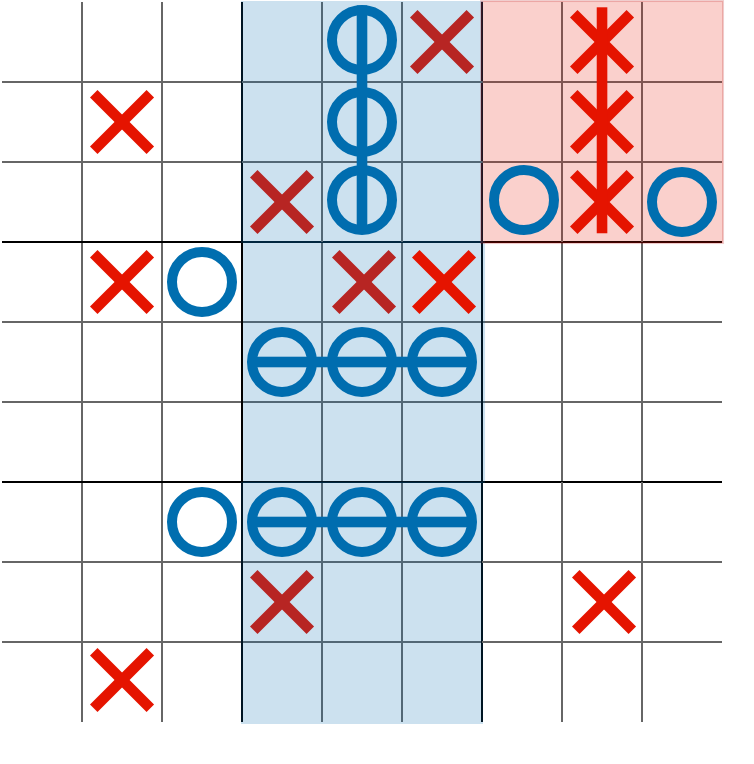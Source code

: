 <mxfile version="23.0.2" type="device">
  <diagram name="Page-1" id="kE4917kJRAEEcRRFD9IJ">
    <mxGraphModel dx="1364" dy="843" grid="0" gridSize="10" guides="1" tooltips="1" connect="1" arrows="1" fold="1" page="1" pageScale="1" pageWidth="850" pageHeight="1100" math="0" shadow="0">
      <root>
        <mxCell id="0" />
        <mxCell id="1" parent="0" />
        <mxCell id="mJ3aGSdpEDSC-GG8QHfr-12" value="" style="group" parent="1" vertex="1" connectable="0">
          <mxGeometry x="200" y="320" width="120" height="120" as="geometry" />
        </mxCell>
        <mxCell id="mJ3aGSdpEDSC-GG8QHfr-8" value="" style="endArrow=none;html=1;rounded=0;fillColor=#f5f5f5;gradientColor=#b3b3b3;strokeColor=#666666;" parent="mJ3aGSdpEDSC-GG8QHfr-12" edge="1">
          <mxGeometry width="50" height="50" relative="1" as="geometry">
            <mxPoint x="40" y="120" as="sourcePoint" />
            <mxPoint x="40" as="targetPoint" />
          </mxGeometry>
        </mxCell>
        <mxCell id="mJ3aGSdpEDSC-GG8QHfr-9" value="" style="endArrow=none;html=1;rounded=0;fillColor=#f5f5f5;gradientColor=#b3b3b3;strokeColor=#666666;" parent="mJ3aGSdpEDSC-GG8QHfr-12" edge="1">
          <mxGeometry width="50" height="50" relative="1" as="geometry">
            <mxPoint x="80" y="120" as="sourcePoint" />
            <mxPoint x="80" as="targetPoint" />
          </mxGeometry>
        </mxCell>
        <mxCell id="mJ3aGSdpEDSC-GG8QHfr-10" value="" style="endArrow=none;html=1;rounded=0;fillColor=#f5f5f5;gradientColor=#b3b3b3;strokeColor=#666666;" parent="mJ3aGSdpEDSC-GG8QHfr-12" edge="1">
          <mxGeometry width="50" height="50" relative="1" as="geometry">
            <mxPoint x="120" y="40" as="sourcePoint" />
            <mxPoint y="40" as="targetPoint" />
          </mxGeometry>
        </mxCell>
        <mxCell id="mJ3aGSdpEDSC-GG8QHfr-11" value="" style="endArrow=none;html=1;rounded=0;fillColor=#f5f5f5;gradientColor=#b3b3b3;strokeColor=#666666;" parent="mJ3aGSdpEDSC-GG8QHfr-12" edge="1">
          <mxGeometry width="50" height="50" relative="1" as="geometry">
            <mxPoint x="120" y="80" as="sourcePoint" />
            <mxPoint y="80" as="targetPoint" />
          </mxGeometry>
        </mxCell>
        <mxCell id="mJ3aGSdpEDSC-GG8QHfr-13" value="" style="group" parent="1" vertex="1" connectable="0">
          <mxGeometry x="80" y="320" width="120" height="120" as="geometry" />
        </mxCell>
        <mxCell id="mJ3aGSdpEDSC-GG8QHfr-14" value="" style="endArrow=none;html=1;rounded=0;fillColor=#f5f5f5;gradientColor=#b3b3b3;strokeColor=#666666;" parent="mJ3aGSdpEDSC-GG8QHfr-13" edge="1">
          <mxGeometry width="50" height="50" relative="1" as="geometry">
            <mxPoint x="40" y="120" as="sourcePoint" />
            <mxPoint x="40" as="targetPoint" />
          </mxGeometry>
        </mxCell>
        <mxCell id="mJ3aGSdpEDSC-GG8QHfr-15" value="" style="endArrow=none;html=1;rounded=0;fillColor=#f5f5f5;gradientColor=#b3b3b3;strokeColor=#666666;" parent="mJ3aGSdpEDSC-GG8QHfr-13" edge="1">
          <mxGeometry width="50" height="50" relative="1" as="geometry">
            <mxPoint x="80" y="120" as="sourcePoint" />
            <mxPoint x="80" as="targetPoint" />
          </mxGeometry>
        </mxCell>
        <mxCell id="mJ3aGSdpEDSC-GG8QHfr-16" value="" style="endArrow=none;html=1;rounded=0;fillColor=#f5f5f5;gradientColor=#b3b3b3;strokeColor=#666666;" parent="mJ3aGSdpEDSC-GG8QHfr-13" edge="1">
          <mxGeometry width="50" height="50" relative="1" as="geometry">
            <mxPoint x="120" y="40" as="sourcePoint" />
            <mxPoint y="40" as="targetPoint" />
          </mxGeometry>
        </mxCell>
        <mxCell id="mJ3aGSdpEDSC-GG8QHfr-17" value="" style="endArrow=none;html=1;rounded=0;fillColor=#f5f5f5;gradientColor=#b3b3b3;strokeColor=#666666;" parent="mJ3aGSdpEDSC-GG8QHfr-13" edge="1">
          <mxGeometry width="50" height="50" relative="1" as="geometry">
            <mxPoint x="120" y="80" as="sourcePoint" />
            <mxPoint y="80" as="targetPoint" />
          </mxGeometry>
        </mxCell>
        <mxCell id="mJ3aGSdpEDSC-GG8QHfr-18" value="" style="group" parent="1" vertex="1" connectable="0">
          <mxGeometry x="80" y="80" width="120" height="120" as="geometry" />
        </mxCell>
        <mxCell id="mJ3aGSdpEDSC-GG8QHfr-19" value="" style="endArrow=none;html=1;rounded=0;fillColor=#f5f5f5;gradientColor=#b3b3b3;strokeColor=#666666;" parent="mJ3aGSdpEDSC-GG8QHfr-18" edge="1">
          <mxGeometry width="50" height="50" relative="1" as="geometry">
            <mxPoint x="40" y="120" as="sourcePoint" />
            <mxPoint x="40" as="targetPoint" />
          </mxGeometry>
        </mxCell>
        <mxCell id="mJ3aGSdpEDSC-GG8QHfr-20" value="" style="endArrow=none;html=1;rounded=0;fillColor=#f5f5f5;gradientColor=#b3b3b3;strokeColor=#666666;" parent="mJ3aGSdpEDSC-GG8QHfr-18" edge="1">
          <mxGeometry width="50" height="50" relative="1" as="geometry">
            <mxPoint x="80" y="120" as="sourcePoint" />
            <mxPoint x="80" as="targetPoint" />
          </mxGeometry>
        </mxCell>
        <mxCell id="mJ3aGSdpEDSC-GG8QHfr-21" value="" style="endArrow=none;html=1;rounded=0;fillColor=#f5f5f5;gradientColor=#b3b3b3;strokeColor=#666666;" parent="mJ3aGSdpEDSC-GG8QHfr-18" edge="1">
          <mxGeometry width="50" height="50" relative="1" as="geometry">
            <mxPoint x="120" y="40" as="sourcePoint" />
            <mxPoint y="40" as="targetPoint" />
          </mxGeometry>
        </mxCell>
        <mxCell id="mJ3aGSdpEDSC-GG8QHfr-22" value="" style="endArrow=none;html=1;rounded=0;fillColor=#f5f5f5;gradientColor=#b3b3b3;strokeColor=#666666;" parent="mJ3aGSdpEDSC-GG8QHfr-18" edge="1">
          <mxGeometry width="50" height="50" relative="1" as="geometry">
            <mxPoint x="120" y="80" as="sourcePoint" />
            <mxPoint y="80" as="targetPoint" />
          </mxGeometry>
        </mxCell>
        <mxCell id="mJ3aGSdpEDSC-GG8QHfr-23" value="" style="group" parent="1" vertex="1" connectable="0">
          <mxGeometry x="200" y="200" width="120" height="120" as="geometry" />
        </mxCell>
        <mxCell id="mJ3aGSdpEDSC-GG8QHfr-24" value="" style="endArrow=none;html=1;rounded=0;fillColor=#f5f5f5;gradientColor=#b3b3b3;strokeColor=#666666;" parent="mJ3aGSdpEDSC-GG8QHfr-23" edge="1">
          <mxGeometry width="50" height="50" relative="1" as="geometry">
            <mxPoint x="40" y="120" as="sourcePoint" />
            <mxPoint x="40" as="targetPoint" />
          </mxGeometry>
        </mxCell>
        <mxCell id="mJ3aGSdpEDSC-GG8QHfr-25" value="" style="endArrow=none;html=1;rounded=0;fillColor=#f5f5f5;gradientColor=#b3b3b3;strokeColor=#666666;" parent="mJ3aGSdpEDSC-GG8QHfr-23" edge="1">
          <mxGeometry width="50" height="50" relative="1" as="geometry">
            <mxPoint x="80" y="120" as="sourcePoint" />
            <mxPoint x="80" as="targetPoint" />
          </mxGeometry>
        </mxCell>
        <mxCell id="mJ3aGSdpEDSC-GG8QHfr-26" value="" style="endArrow=none;html=1;rounded=0;fillColor=#f5f5f5;gradientColor=#b3b3b3;strokeColor=#666666;" parent="mJ3aGSdpEDSC-GG8QHfr-23" edge="1">
          <mxGeometry width="50" height="50" relative="1" as="geometry">
            <mxPoint x="120" y="40" as="sourcePoint" />
            <mxPoint y="40" as="targetPoint" />
          </mxGeometry>
        </mxCell>
        <mxCell id="mJ3aGSdpEDSC-GG8QHfr-27" value="" style="endArrow=none;html=1;rounded=0;fillColor=#f5f5f5;gradientColor=#b3b3b3;strokeColor=#666666;" parent="mJ3aGSdpEDSC-GG8QHfr-23" edge="1">
          <mxGeometry width="50" height="50" relative="1" as="geometry">
            <mxPoint x="120" y="80" as="sourcePoint" />
            <mxPoint y="80" as="targetPoint" />
          </mxGeometry>
        </mxCell>
        <mxCell id="mJ3aGSdpEDSC-GG8QHfr-28" value="" style="group" parent="1" vertex="1" connectable="0">
          <mxGeometry x="80" y="200" width="120" height="120" as="geometry" />
        </mxCell>
        <mxCell id="mJ3aGSdpEDSC-GG8QHfr-29" value="" style="endArrow=none;html=1;rounded=0;fillColor=#f5f5f5;gradientColor=#b3b3b3;strokeColor=#666666;" parent="mJ3aGSdpEDSC-GG8QHfr-28" edge="1">
          <mxGeometry width="50" height="50" relative="1" as="geometry">
            <mxPoint x="40" y="120" as="sourcePoint" />
            <mxPoint x="40" as="targetPoint" />
          </mxGeometry>
        </mxCell>
        <mxCell id="mJ3aGSdpEDSC-GG8QHfr-30" value="" style="endArrow=none;html=1;rounded=0;fillColor=#f5f5f5;gradientColor=#b3b3b3;strokeColor=#666666;" parent="mJ3aGSdpEDSC-GG8QHfr-28" edge="1">
          <mxGeometry width="50" height="50" relative="1" as="geometry">
            <mxPoint x="80" y="120" as="sourcePoint" />
            <mxPoint x="80" as="targetPoint" />
          </mxGeometry>
        </mxCell>
        <mxCell id="mJ3aGSdpEDSC-GG8QHfr-31" value="" style="endArrow=none;html=1;rounded=0;fillColor=#f5f5f5;gradientColor=#b3b3b3;strokeColor=#666666;" parent="mJ3aGSdpEDSC-GG8QHfr-28" edge="1">
          <mxGeometry width="50" height="50" relative="1" as="geometry">
            <mxPoint x="120" y="40" as="sourcePoint" />
            <mxPoint y="40" as="targetPoint" />
          </mxGeometry>
        </mxCell>
        <mxCell id="mJ3aGSdpEDSC-GG8QHfr-32" value="" style="endArrow=none;html=1;rounded=0;fillColor=#f5f5f5;gradientColor=#b3b3b3;strokeColor=#666666;" parent="mJ3aGSdpEDSC-GG8QHfr-28" edge="1">
          <mxGeometry width="50" height="50" relative="1" as="geometry">
            <mxPoint x="120" y="80" as="sourcePoint" />
            <mxPoint y="80" as="targetPoint" />
          </mxGeometry>
        </mxCell>
        <mxCell id="mJ3aGSdpEDSC-GG8QHfr-33" value="" style="group" parent="1" vertex="1" connectable="0">
          <mxGeometry x="320" y="200" width="120" height="259.02" as="geometry" />
        </mxCell>
        <mxCell id="mJ3aGSdpEDSC-GG8QHfr-34" value="" style="endArrow=none;html=1;rounded=0;fillColor=#f5f5f5;gradientColor=#b3b3b3;strokeColor=#666666;" parent="mJ3aGSdpEDSC-GG8QHfr-33" edge="1">
          <mxGeometry width="50" height="50" relative="1" as="geometry">
            <mxPoint x="40" y="120" as="sourcePoint" />
            <mxPoint x="40" as="targetPoint" />
          </mxGeometry>
        </mxCell>
        <mxCell id="mJ3aGSdpEDSC-GG8QHfr-35" value="" style="endArrow=none;html=1;rounded=0;fillColor=#f5f5f5;gradientColor=#b3b3b3;strokeColor=#666666;" parent="mJ3aGSdpEDSC-GG8QHfr-33" edge="1">
          <mxGeometry width="50" height="50" relative="1" as="geometry">
            <mxPoint x="80" y="120" as="sourcePoint" />
            <mxPoint x="80" as="targetPoint" />
          </mxGeometry>
        </mxCell>
        <mxCell id="mJ3aGSdpEDSC-GG8QHfr-36" value="" style="endArrow=none;html=1;rounded=0;fillColor=#f5f5f5;gradientColor=#b3b3b3;strokeColor=#666666;" parent="mJ3aGSdpEDSC-GG8QHfr-33" edge="1">
          <mxGeometry width="50" height="50" relative="1" as="geometry">
            <mxPoint x="120" y="40" as="sourcePoint" />
            <mxPoint y="40" as="targetPoint" />
          </mxGeometry>
        </mxCell>
        <mxCell id="mJ3aGSdpEDSC-GG8QHfr-37" value="" style="endArrow=none;html=1;rounded=0;fillColor=#f5f5f5;gradientColor=#b3b3b3;strokeColor=#666666;" parent="mJ3aGSdpEDSC-GG8QHfr-33" edge="1">
          <mxGeometry width="50" height="50" relative="1" as="geometry">
            <mxPoint x="120" y="80" as="sourcePoint" />
            <mxPoint y="80" as="targetPoint" />
          </mxGeometry>
        </mxCell>
        <mxCell id="mJ3aGSdpEDSC-GG8QHfr-58" value="" style="group" parent="mJ3aGSdpEDSC-GG8QHfr-33" vertex="1" connectable="0">
          <mxGeometry x="-240" y="-120" width="360" height="379.02" as="geometry" />
        </mxCell>
        <mxCell id="mJ3aGSdpEDSC-GG8QHfr-54" value="" style="endArrow=none;html=1;rounded=0;" parent="mJ3aGSdpEDSC-GG8QHfr-58" edge="1">
          <mxGeometry width="50" height="50" relative="1" as="geometry">
            <mxPoint x="120" y="360" as="sourcePoint" />
            <mxPoint x="120" as="targetPoint" />
          </mxGeometry>
        </mxCell>
        <mxCell id="mJ3aGSdpEDSC-GG8QHfr-55" value="" style="endArrow=none;html=1;rounded=0;" parent="mJ3aGSdpEDSC-GG8QHfr-58" edge="1">
          <mxGeometry width="50" height="50" relative="1" as="geometry">
            <mxPoint x="240" y="360" as="sourcePoint" />
            <mxPoint x="240" as="targetPoint" />
          </mxGeometry>
        </mxCell>
        <mxCell id="mJ3aGSdpEDSC-GG8QHfr-56" value="" style="endArrow=none;html=1;rounded=0;" parent="mJ3aGSdpEDSC-GG8QHfr-58" edge="1">
          <mxGeometry width="50" height="50" relative="1" as="geometry">
            <mxPoint x="360" y="120" as="sourcePoint" />
            <mxPoint y="120" as="targetPoint" />
          </mxGeometry>
        </mxCell>
        <mxCell id="mJ3aGSdpEDSC-GG8QHfr-57" value="" style="endArrow=none;html=1;rounded=0;" parent="mJ3aGSdpEDSC-GG8QHfr-58" edge="1">
          <mxGeometry width="50" height="50" relative="1" as="geometry">
            <mxPoint x="360" y="240" as="sourcePoint" />
            <mxPoint y="240" as="targetPoint" />
          </mxGeometry>
        </mxCell>
        <mxCell id="mJ3aGSdpEDSC-GG8QHfr-69" value="" style="ellipse;whiteSpace=wrap;html=1;aspect=fixed;fillColor=none;fontColor=#ffffff;strokeColor=#006EAF;strokeWidth=5;" parent="mJ3aGSdpEDSC-GG8QHfr-58" vertex="1">
          <mxGeometry x="205" y="245" width="30" height="30" as="geometry" />
        </mxCell>
        <mxCell id="k5kjWKzEHeT3Rih27NNp-64" value="" style="ellipse;whiteSpace=wrap;html=1;aspect=fixed;fillColor=none;fontColor=#ffffff;strokeColor=#006EAF;strokeWidth=5;" vertex="1" parent="mJ3aGSdpEDSC-GG8QHfr-58">
          <mxGeometry x="125" y="165" width="30" height="30" as="geometry" />
        </mxCell>
        <mxCell id="k5kjWKzEHeT3Rih27NNp-26" value="" style="group" vertex="1" connectable="0" parent="mJ3aGSdpEDSC-GG8QHfr-58">
          <mxGeometry x="44.004" y="124.004" width="70.996" height="56.016" as="geometry" />
        </mxCell>
        <mxCell id="k5kjWKzEHeT3Rih27NNp-27" value="" style="rounded=0;whiteSpace=wrap;html=1;fillColor=#e51400;fontColor=#ffffff;strokeColor=none;rotation=45;" vertex="1" parent="k5kjWKzEHeT3Rih27NNp-26">
          <mxGeometry x="-3.984" y="13.366" width="40" height="5.3" as="geometry" />
        </mxCell>
        <mxCell id="k5kjWKzEHeT3Rih27NNp-28" value="" style="rounded=0;whiteSpace=wrap;html=1;fillColor=#e51400;fontColor=#ffffff;strokeColor=none;rotation=-225;" vertex="1" parent="k5kjWKzEHeT3Rih27NNp-26">
          <mxGeometry x="-3.984" y="13.366" width="40" height="5.3" as="geometry" />
        </mxCell>
        <mxCell id="k5kjWKzEHeT3Rih27NNp-63" value="" style="ellipse;whiteSpace=wrap;html=1;aspect=fixed;fillColor=none;fontColor=#ffffff;strokeColor=#006EAF;strokeWidth=5;" vertex="1" parent="k5kjWKzEHeT3Rih27NNp-26">
          <mxGeometry x="40.996" y="1.016" width="30" height="30" as="geometry" />
        </mxCell>
        <mxCell id="k5kjWKzEHeT3Rih27NNp-23" value="" style="group" vertex="1" connectable="0" parent="mJ3aGSdpEDSC-GG8QHfr-58">
          <mxGeometry x="124.004" y="284.004" width="56.016" height="56.016" as="geometry" />
        </mxCell>
        <mxCell id="k5kjWKzEHeT3Rih27NNp-24" value="" style="rounded=0;whiteSpace=wrap;html=1;fillColor=#e51400;fontColor=#ffffff;strokeColor=none;rotation=45;" vertex="1" parent="k5kjWKzEHeT3Rih27NNp-23">
          <mxGeometry x="-3.984" y="13.366" width="40" height="5.3" as="geometry" />
        </mxCell>
        <mxCell id="k5kjWKzEHeT3Rih27NNp-25" value="" style="rounded=0;whiteSpace=wrap;html=1;fillColor=#e51400;fontColor=#ffffff;strokeColor=none;rotation=-225;" vertex="1" parent="k5kjWKzEHeT3Rih27NNp-23">
          <mxGeometry x="-3.984" y="13.366" width="40" height="5.3" as="geometry" />
        </mxCell>
        <mxCell id="k5kjWKzEHeT3Rih27NNp-65" value="" style="ellipse;whiteSpace=wrap;html=1;aspect=fixed;fillColor=none;fontColor=#ffffff;strokeColor=#006EAF;strokeWidth=5;" vertex="1" parent="mJ3aGSdpEDSC-GG8QHfr-58">
          <mxGeometry x="165" y="245" width="30" height="30" as="geometry" />
        </mxCell>
        <mxCell id="k5kjWKzEHeT3Rih27NNp-20" value="" style="group" vertex="1" connectable="0" parent="mJ3aGSdpEDSC-GG8QHfr-58">
          <mxGeometry x="44.004" y="323.004" width="56.016" height="56.016" as="geometry" />
        </mxCell>
        <mxCell id="k5kjWKzEHeT3Rih27NNp-21" value="" style="rounded=0;whiteSpace=wrap;html=1;fillColor=#e51400;fontColor=#ffffff;strokeColor=none;rotation=45;" vertex="1" parent="k5kjWKzEHeT3Rih27NNp-20">
          <mxGeometry x="-3.984" y="13.366" width="40" height="5.3" as="geometry" />
        </mxCell>
        <mxCell id="k5kjWKzEHeT3Rih27NNp-22" value="" style="rounded=0;whiteSpace=wrap;html=1;fillColor=#e51400;fontColor=#ffffff;strokeColor=none;rotation=-225;" vertex="1" parent="k5kjWKzEHeT3Rih27NNp-20">
          <mxGeometry x="-3.984" y="13.366" width="40" height="5.3" as="geometry" />
        </mxCell>
        <mxCell id="k5kjWKzEHeT3Rih27NNp-66" value="" style="ellipse;whiteSpace=wrap;html=1;aspect=fixed;fillColor=none;fontColor=#ffffff;strokeColor=#006EAF;strokeWidth=5;" vertex="1" parent="mJ3aGSdpEDSC-GG8QHfr-58">
          <mxGeometry x="125" y="245" width="30" height="30" as="geometry" />
        </mxCell>
        <mxCell id="k5kjWKzEHeT3Rih27NNp-85" value="" style="rounded=0;whiteSpace=wrap;html=1;fillColor=#006eaf;fontColor=#ffffff;strokeColor=none;rotation=0;" vertex="1" parent="mJ3aGSdpEDSC-GG8QHfr-58">
          <mxGeometry x="124" y="257.35" width="112" height="5.3" as="geometry" />
        </mxCell>
        <mxCell id="k5kjWKzEHeT3Rih27NNp-86" value="" style="whiteSpace=wrap;html=1;aspect=fixed;strokeColor=none;fillColor=#006bad;fontColor=#ffffff;fillStyle=auto;opacity=20;" vertex="1" parent="mJ3aGSdpEDSC-GG8QHfr-58">
          <mxGeometry x="119.5" y="240" width="121" height="121" as="geometry" />
        </mxCell>
        <mxCell id="k5kjWKzEHeT3Rih27NNp-14" value="" style="group" vertex="1" connectable="0" parent="mJ3aGSdpEDSC-GG8QHfr-58">
          <mxGeometry x="44.004" y="44.004" width="56.016" height="56.016" as="geometry" />
        </mxCell>
        <mxCell id="k5kjWKzEHeT3Rih27NNp-15" value="" style="rounded=0;whiteSpace=wrap;html=1;fillColor=#e51400;fontColor=#ffffff;strokeColor=none;rotation=45;" vertex="1" parent="k5kjWKzEHeT3Rih27NNp-14">
          <mxGeometry x="-3.984" y="13.366" width="40" height="5.3" as="geometry" />
        </mxCell>
        <mxCell id="k5kjWKzEHeT3Rih27NNp-16" value="" style="rounded=0;whiteSpace=wrap;html=1;fillColor=#e51400;fontColor=#ffffff;strokeColor=none;rotation=-225;" vertex="1" parent="k5kjWKzEHeT3Rih27NNp-14">
          <mxGeometry x="-3.984" y="13.366" width="40" height="5.3" as="geometry" />
        </mxCell>
        <mxCell id="k5kjWKzEHeT3Rih27NNp-67" value="" style="ellipse;whiteSpace=wrap;html=1;aspect=fixed;fillColor=none;fontColor=#ffffff;strokeColor=#006EAF;strokeWidth=5;" vertex="1" parent="mJ3aGSdpEDSC-GG8QHfr-58">
          <mxGeometry x="165" y="165" width="30" height="30" as="geometry" />
        </mxCell>
        <mxCell id="k5kjWKzEHeT3Rih27NNp-82" value="" style="group" vertex="1" connectable="0" parent="mJ3aGSdpEDSC-GG8QHfr-58">
          <mxGeometry x="165.004" y="124.004" width="76.516" height="116.496" as="geometry" />
        </mxCell>
        <mxCell id="k5kjWKzEHeT3Rih27NNp-83" value="" style="rounded=0;whiteSpace=wrap;html=1;fillColor=#e51400;fontColor=#ffffff;strokeColor=none;rotation=45;" vertex="1" parent="k5kjWKzEHeT3Rih27NNp-82">
          <mxGeometry x="-3.984" y="13.366" width="40" height="5.3" as="geometry" />
        </mxCell>
        <mxCell id="k5kjWKzEHeT3Rih27NNp-84" value="" style="rounded=0;whiteSpace=wrap;html=1;fillColor=#e51400;fontColor=#ffffff;strokeColor=none;rotation=-225;" vertex="1" parent="k5kjWKzEHeT3Rih27NNp-82">
          <mxGeometry x="-3.984" y="13.366" width="40" height="5.3" as="geometry" />
        </mxCell>
        <mxCell id="k5kjWKzEHeT3Rih27NNp-71" value="" style="ellipse;whiteSpace=wrap;html=1;aspect=fixed;fillColor=none;fontColor=#ffffff;strokeColor=#006EAF;strokeWidth=5;" vertex="1" parent="k5kjWKzEHeT3Rih27NNp-82">
          <mxGeometry x="39.996" y="40.996" width="30" height="30" as="geometry" />
        </mxCell>
        <mxCell id="k5kjWKzEHeT3Rih27NNp-95" value="" style="whiteSpace=wrap;html=1;aspect=fixed;strokeColor=none;fillColor=#006bad;fontColor=#ffffff;fillStyle=auto;opacity=20;" vertex="1" parent="k5kjWKzEHeT3Rih27NNp-82">
          <mxGeometry x="-44.484" y="-4.504" width="121" height="121" as="geometry" />
        </mxCell>
        <mxCell id="k5kjWKzEHeT3Rih27NNp-97" value="" style="rounded=0;whiteSpace=wrap;html=1;fillColor=#006daf;fontColor=#ffffff;strokeColor=none;rotation=0;" vertex="1" parent="k5kjWKzEHeT3Rih27NNp-82">
          <mxGeometry x="-40.004" y="53.346" width="110" height="5.3" as="geometry" />
        </mxCell>
        <mxCell id="k5kjWKzEHeT3Rih27NNp-69" value="" style="ellipse;whiteSpace=wrap;html=1;aspect=fixed;fillColor=none;fontColor=#ffffff;strokeColor=#006EAF;strokeWidth=5;" vertex="1" parent="mJ3aGSdpEDSC-GG8QHfr-58">
          <mxGeometry x="85" y="245" width="30" height="30" as="geometry" />
        </mxCell>
        <mxCell id="k5kjWKzEHeT3Rih27NNp-56" value="" style="group" vertex="1" connectable="0" parent="mJ3aGSdpEDSC-GG8QHfr-58">
          <mxGeometry x="205.004" y="124.004" width="56.016" height="56.016" as="geometry" />
        </mxCell>
        <mxCell id="k5kjWKzEHeT3Rih27NNp-57" value="" style="rounded=0;whiteSpace=wrap;html=1;fillColor=#e51400;fontColor=#ffffff;strokeColor=none;rotation=45;" vertex="1" parent="k5kjWKzEHeT3Rih27NNp-56">
          <mxGeometry x="-3.984" y="13.366" width="40" height="5.3" as="geometry" />
        </mxCell>
        <mxCell id="k5kjWKzEHeT3Rih27NNp-58" value="" style="rounded=0;whiteSpace=wrap;html=1;fillColor=#e51400;fontColor=#ffffff;strokeColor=none;rotation=-225;" vertex="1" parent="k5kjWKzEHeT3Rih27NNp-56">
          <mxGeometry x="-3.984" y="13.366" width="40" height="5.3" as="geometry" />
        </mxCell>
        <mxCell id="mJ3aGSdpEDSC-GG8QHfr-38" value="" style="group" parent="1" vertex="1" connectable="0">
          <mxGeometry x="320" y="320" width="135" height="120" as="geometry" />
        </mxCell>
        <mxCell id="mJ3aGSdpEDSC-GG8QHfr-39" value="" style="endArrow=none;html=1;rounded=0;fillColor=#f5f5f5;gradientColor=#b3b3b3;strokeColor=#666666;" parent="mJ3aGSdpEDSC-GG8QHfr-38" edge="1">
          <mxGeometry width="50" height="50" relative="1" as="geometry">
            <mxPoint x="40" y="120" as="sourcePoint" />
            <mxPoint x="40" as="targetPoint" />
          </mxGeometry>
        </mxCell>
        <mxCell id="mJ3aGSdpEDSC-GG8QHfr-40" value="" style="endArrow=none;html=1;rounded=0;fillColor=#f5f5f5;gradientColor=#b3b3b3;strokeColor=#666666;" parent="mJ3aGSdpEDSC-GG8QHfr-38" edge="1">
          <mxGeometry width="50" height="50" relative="1" as="geometry">
            <mxPoint x="80" y="120" as="sourcePoint" />
            <mxPoint x="80" as="targetPoint" />
          </mxGeometry>
        </mxCell>
        <mxCell id="mJ3aGSdpEDSC-GG8QHfr-41" value="" style="endArrow=none;html=1;rounded=0;fillColor=#f5f5f5;gradientColor=#b3b3b3;strokeColor=#666666;" parent="mJ3aGSdpEDSC-GG8QHfr-38" edge="1">
          <mxGeometry width="50" height="50" relative="1" as="geometry">
            <mxPoint x="120" y="40" as="sourcePoint" />
            <mxPoint y="40" as="targetPoint" />
          </mxGeometry>
        </mxCell>
        <mxCell id="mJ3aGSdpEDSC-GG8QHfr-42" value="" style="endArrow=none;html=1;rounded=0;fillColor=#f5f5f5;gradientColor=#b3b3b3;strokeColor=#666666;" parent="mJ3aGSdpEDSC-GG8QHfr-38" edge="1">
          <mxGeometry width="50" height="50" relative="1" as="geometry">
            <mxPoint x="120" y="80" as="sourcePoint" />
            <mxPoint y="80" as="targetPoint" />
          </mxGeometry>
        </mxCell>
        <mxCell id="k5kjWKzEHeT3Rih27NNp-53" value="" style="group" vertex="1" connectable="0" parent="mJ3aGSdpEDSC-GG8QHfr-38">
          <mxGeometry x="45.004" y="44.004" width="56.016" height="56.016" as="geometry" />
        </mxCell>
        <mxCell id="k5kjWKzEHeT3Rih27NNp-54" value="" style="rounded=0;whiteSpace=wrap;html=1;fillColor=#e51400;fontColor=#ffffff;strokeColor=none;rotation=45;" vertex="1" parent="k5kjWKzEHeT3Rih27NNp-53">
          <mxGeometry x="-3.984" y="13.366" width="40" height="5.3" as="geometry" />
        </mxCell>
        <mxCell id="k5kjWKzEHeT3Rih27NNp-55" value="" style="rounded=0;whiteSpace=wrap;html=1;fillColor=#e51400;fontColor=#ffffff;strokeColor=none;rotation=-225;" vertex="1" parent="k5kjWKzEHeT3Rih27NNp-53">
          <mxGeometry x="-3.984" y="13.366" width="40" height="5.3" as="geometry" />
        </mxCell>
        <mxCell id="mJ3aGSdpEDSC-GG8QHfr-43" value="" style="group" parent="1" vertex="1" connectable="0">
          <mxGeometry x="320" y="80" width="121" height="140.02" as="geometry" />
        </mxCell>
        <mxCell id="mJ3aGSdpEDSC-GG8QHfr-44" value="" style="endArrow=none;html=1;rounded=0;fillColor=#f5f5f5;gradientColor=#b3b3b3;strokeColor=#666666;" parent="mJ3aGSdpEDSC-GG8QHfr-43" edge="1">
          <mxGeometry width="50" height="50" relative="1" as="geometry">
            <mxPoint x="40" y="120" as="sourcePoint" />
            <mxPoint x="40" as="targetPoint" />
          </mxGeometry>
        </mxCell>
        <mxCell id="mJ3aGSdpEDSC-GG8QHfr-45" value="" style="endArrow=none;html=1;rounded=0;fillColor=#f5f5f5;gradientColor=#b3b3b3;strokeColor=#666666;" parent="mJ3aGSdpEDSC-GG8QHfr-43" edge="1">
          <mxGeometry width="50" height="50" relative="1" as="geometry">
            <mxPoint x="80" y="120" as="sourcePoint" />
            <mxPoint x="80" as="targetPoint" />
          </mxGeometry>
        </mxCell>
        <mxCell id="mJ3aGSdpEDSC-GG8QHfr-46" value="" style="endArrow=none;html=1;rounded=0;fillColor=#f5f5f5;gradientColor=#b3b3b3;strokeColor=#666666;" parent="mJ3aGSdpEDSC-GG8QHfr-43" edge="1">
          <mxGeometry width="50" height="50" relative="1" as="geometry">
            <mxPoint x="120" y="40" as="sourcePoint" />
            <mxPoint y="40" as="targetPoint" />
          </mxGeometry>
        </mxCell>
        <mxCell id="mJ3aGSdpEDSC-GG8QHfr-47" value="" style="endArrow=none;html=1;rounded=0;fillColor=#f5f5f5;gradientColor=#b3b3b3;strokeColor=#666666;" parent="mJ3aGSdpEDSC-GG8QHfr-43" edge="1">
          <mxGeometry width="50" height="50" relative="1" as="geometry">
            <mxPoint x="120" y="80" as="sourcePoint" />
            <mxPoint y="80" as="targetPoint" />
          </mxGeometry>
        </mxCell>
        <mxCell id="mJ3aGSdpEDSC-GG8QHfr-72" value="" style="group" parent="mJ3aGSdpEDSC-GG8QHfr-43" vertex="1" connectable="0">
          <mxGeometry x="44.004" y="44.004" width="76.516" height="76.516" as="geometry" />
        </mxCell>
        <mxCell id="mJ3aGSdpEDSC-GG8QHfr-73" value="" style="rounded=0;whiteSpace=wrap;html=1;fillColor=#e51400;fontColor=#ffffff;strokeColor=none;rotation=45;" parent="mJ3aGSdpEDSC-GG8QHfr-72" vertex="1">
          <mxGeometry x="-3.984" y="13.366" width="40" height="5.3" as="geometry" />
        </mxCell>
        <mxCell id="mJ3aGSdpEDSC-GG8QHfr-74" value="" style="rounded=0;whiteSpace=wrap;html=1;fillColor=#e51400;fontColor=#ffffff;strokeColor=none;rotation=-225;" parent="mJ3aGSdpEDSC-GG8QHfr-72" vertex="1">
          <mxGeometry x="-3.984" y="13.366" width="40" height="5.3" as="geometry" />
        </mxCell>
        <mxCell id="k5kjWKzEHeT3Rih27NNp-89" value="" style="whiteSpace=wrap;html=1;aspect=fixed;strokeColor=#B20000;fillColor=#e51400;fontColor=#ffffff;fillStyle=auto;opacity=20;" vertex="1" parent="mJ3aGSdpEDSC-GG8QHfr-72">
          <mxGeometry x="-44.484" y="-44.484" width="121" height="121" as="geometry" />
        </mxCell>
        <mxCell id="k5kjWKzEHeT3Rih27NNp-72" value="" style="ellipse;whiteSpace=wrap;html=1;aspect=fixed;fillColor=none;fontColor=#ffffff;strokeColor=#006EAF;strokeWidth=5;" vertex="1" parent="mJ3aGSdpEDSC-GG8QHfr-72">
          <mxGeometry x="40.996" y="41.016" width="30" height="30" as="geometry" />
        </mxCell>
        <mxCell id="k5kjWKzEHeT3Rih27NNp-59" value="" style="group" vertex="1" connectable="0" parent="mJ3aGSdpEDSC-GG8QHfr-43">
          <mxGeometry x="44.004" y="84.004" width="70.996" height="56.016" as="geometry" />
        </mxCell>
        <mxCell id="k5kjWKzEHeT3Rih27NNp-60" value="" style="rounded=0;whiteSpace=wrap;html=1;fillColor=#e51400;fontColor=#ffffff;strokeColor=none;rotation=45;" vertex="1" parent="k5kjWKzEHeT3Rih27NNp-59">
          <mxGeometry x="-3.984" y="13.366" width="40" height="5.3" as="geometry" />
        </mxCell>
        <mxCell id="k5kjWKzEHeT3Rih27NNp-61" value="" style="rounded=0;whiteSpace=wrap;html=1;fillColor=#e51400;fontColor=#ffffff;strokeColor=none;rotation=-225;" vertex="1" parent="k5kjWKzEHeT3Rih27NNp-59">
          <mxGeometry x="-3.984" y="13.366" width="40" height="5.3" as="geometry" />
        </mxCell>
        <mxCell id="k5kjWKzEHeT3Rih27NNp-29" value="" style="group" vertex="1" connectable="0" parent="mJ3aGSdpEDSC-GG8QHfr-43">
          <mxGeometry x="44.004" y="4.004" width="72.5" height="57.79" as="geometry" />
        </mxCell>
        <mxCell id="k5kjWKzEHeT3Rih27NNp-30" value="" style="rounded=0;whiteSpace=wrap;html=1;fillColor=#e51400;fontColor=#ffffff;strokeColor=none;rotation=45;" vertex="1" parent="k5kjWKzEHeT3Rih27NNp-29">
          <mxGeometry x="-3.984" y="13.366" width="40" height="5.3" as="geometry" />
        </mxCell>
        <mxCell id="k5kjWKzEHeT3Rih27NNp-31" value="" style="rounded=0;whiteSpace=wrap;html=1;fillColor=#e51400;fontColor=#ffffff;strokeColor=none;rotation=-225;" vertex="1" parent="k5kjWKzEHeT3Rih27NNp-29">
          <mxGeometry x="-3.984" y="13.366" width="40" height="5.3" as="geometry" />
        </mxCell>
        <mxCell id="k5kjWKzEHeT3Rih27NNp-88" value="" style="rounded=0;whiteSpace=wrap;html=1;fillColor=#e51400;fontColor=#ffffff;strokeColor=none;rotation=90;" vertex="1" parent="k5kjWKzEHeT3Rih27NNp-29">
          <mxGeometry x="-40.48" y="52.49" width="112.98" height="5.3" as="geometry" />
        </mxCell>
        <mxCell id="mJ3aGSdpEDSC-GG8QHfr-48" value="" style="group" parent="1" vertex="1" connectable="0">
          <mxGeometry x="200" y="80" width="156" height="140.02" as="geometry" />
        </mxCell>
        <mxCell id="mJ3aGSdpEDSC-GG8QHfr-49" value="" style="endArrow=none;html=1;rounded=0;fillColor=#f5f5f5;gradientColor=#b3b3b3;strokeColor=#666666;" parent="mJ3aGSdpEDSC-GG8QHfr-48" edge="1">
          <mxGeometry width="50" height="50" relative="1" as="geometry">
            <mxPoint x="40" y="120" as="sourcePoint" />
            <mxPoint x="40" as="targetPoint" />
          </mxGeometry>
        </mxCell>
        <mxCell id="mJ3aGSdpEDSC-GG8QHfr-50" value="" style="endArrow=none;html=1;rounded=0;fillColor=#f5f5f5;gradientColor=#b3b3b3;strokeColor=#666666;" parent="mJ3aGSdpEDSC-GG8QHfr-48" edge="1">
          <mxGeometry width="50" height="50" relative="1" as="geometry">
            <mxPoint x="80" y="120" as="sourcePoint" />
            <mxPoint x="80" as="targetPoint" />
          </mxGeometry>
        </mxCell>
        <mxCell id="mJ3aGSdpEDSC-GG8QHfr-51" value="" style="endArrow=none;html=1;rounded=0;fillColor=#f5f5f5;gradientColor=#b3b3b3;strokeColor=#666666;" parent="mJ3aGSdpEDSC-GG8QHfr-48" edge="1">
          <mxGeometry width="50" height="50" relative="1" as="geometry">
            <mxPoint x="120" y="40" as="sourcePoint" />
            <mxPoint y="40" as="targetPoint" />
          </mxGeometry>
        </mxCell>
        <mxCell id="mJ3aGSdpEDSC-GG8QHfr-52" value="" style="endArrow=none;html=1;rounded=0;fillColor=#f5f5f5;gradientColor=#b3b3b3;strokeColor=#666666;" parent="mJ3aGSdpEDSC-GG8QHfr-48" edge="1">
          <mxGeometry width="50" height="50" relative="1" as="geometry">
            <mxPoint x="120" y="80" as="sourcePoint" />
            <mxPoint y="80" as="targetPoint" />
          </mxGeometry>
        </mxCell>
        <mxCell id="k5kjWKzEHeT3Rih27NNp-62" value="" style="ellipse;whiteSpace=wrap;html=1;aspect=fixed;fillColor=none;fontColor=#ffffff;strokeColor=#006EAF;strokeWidth=5;" vertex="1" parent="mJ3aGSdpEDSC-GG8QHfr-48">
          <mxGeometry x="45" y="84" width="30" height="30" as="geometry" />
        </mxCell>
        <mxCell id="k5kjWKzEHeT3Rih27NNp-38" value="" style="group" vertex="1" connectable="0" parent="mJ3aGSdpEDSC-GG8QHfr-48">
          <mxGeometry x="84.004" y="4.004" width="56.016" height="56.016" as="geometry" />
        </mxCell>
        <mxCell id="k5kjWKzEHeT3Rih27NNp-39" value="" style="rounded=0;whiteSpace=wrap;html=1;fillColor=#e51400;fontColor=#ffffff;strokeColor=none;rotation=45;" vertex="1" parent="k5kjWKzEHeT3Rih27NNp-38">
          <mxGeometry x="-3.984" y="13.366" width="40" height="5.3" as="geometry" />
        </mxCell>
        <mxCell id="k5kjWKzEHeT3Rih27NNp-40" value="" style="rounded=0;whiteSpace=wrap;html=1;fillColor=#e51400;fontColor=#ffffff;strokeColor=none;rotation=-225;" vertex="1" parent="k5kjWKzEHeT3Rih27NNp-38">
          <mxGeometry x="-3.984" y="13.366" width="40" height="5.3" as="geometry" />
        </mxCell>
        <mxCell id="k5kjWKzEHeT3Rih27NNp-12" value="" style="ellipse;whiteSpace=wrap;html=1;aspect=fixed;fillColor=none;fontColor=#ffffff;strokeColor=#006EAF;strokeWidth=5;" vertex="1" parent="mJ3aGSdpEDSC-GG8QHfr-48">
          <mxGeometry x="126" y="84" width="30" height="30" as="geometry" />
        </mxCell>
        <mxCell id="k5kjWKzEHeT3Rih27NNp-68" value="" style="ellipse;whiteSpace=wrap;html=1;aspect=fixed;fillColor=none;fontColor=#ffffff;strokeColor=#006EAF;strokeWidth=5;" vertex="1" parent="mJ3aGSdpEDSC-GG8QHfr-48">
          <mxGeometry x="45" y="4.0" width="30" height="30" as="geometry" />
        </mxCell>
        <mxCell id="k5kjWKzEHeT3Rih27NNp-17" value="" style="group" vertex="1" connectable="0" parent="mJ3aGSdpEDSC-GG8QHfr-48">
          <mxGeometry x="4.004" y="84.004" width="56.016" height="56.016" as="geometry" />
        </mxCell>
        <mxCell id="k5kjWKzEHeT3Rih27NNp-18" value="" style="rounded=0;whiteSpace=wrap;html=1;fillColor=#e51400;fontColor=#ffffff;strokeColor=none;rotation=45;" vertex="1" parent="k5kjWKzEHeT3Rih27NNp-17">
          <mxGeometry x="-3.984" y="13.366" width="40" height="5.3" as="geometry" />
        </mxCell>
        <mxCell id="k5kjWKzEHeT3Rih27NNp-19" value="" style="rounded=0;whiteSpace=wrap;html=1;fillColor=#e51400;fontColor=#ffffff;strokeColor=none;rotation=-225;" vertex="1" parent="k5kjWKzEHeT3Rih27NNp-17">
          <mxGeometry x="-3.984" y="13.366" width="40" height="5.3" as="geometry" />
        </mxCell>
        <mxCell id="k5kjWKzEHeT3Rih27NNp-70" value="" style="ellipse;whiteSpace=wrap;html=1;aspect=fixed;fillColor=none;fontColor=#ffffff;strokeColor=#006EAF;strokeWidth=5;" vertex="1" parent="mJ3aGSdpEDSC-GG8QHfr-48">
          <mxGeometry x="45" y="45" width="30" height="30" as="geometry" />
        </mxCell>
        <mxCell id="k5kjWKzEHeT3Rih27NNp-91" value="" style="whiteSpace=wrap;html=1;aspect=fixed;strokeColor=none;fillColor=#006bad;fontColor=#ffffff;fillStyle=auto;opacity=20;" vertex="1" parent="mJ3aGSdpEDSC-GG8QHfr-48">
          <mxGeometry x="-0.5" y="-0.5" width="121" height="121" as="geometry" />
        </mxCell>
        <mxCell id="k5kjWKzEHeT3Rih27NNp-36" value="" style="rounded=0;whiteSpace=wrap;html=1;fillColor=#006daf;fontColor=#ffffff;strokeColor=none;rotation=90;" vertex="1" parent="mJ3aGSdpEDSC-GG8QHfr-48">
          <mxGeometry x="5" y="54" width="110" height="5.3" as="geometry" />
        </mxCell>
      </root>
    </mxGraphModel>
  </diagram>
</mxfile>
